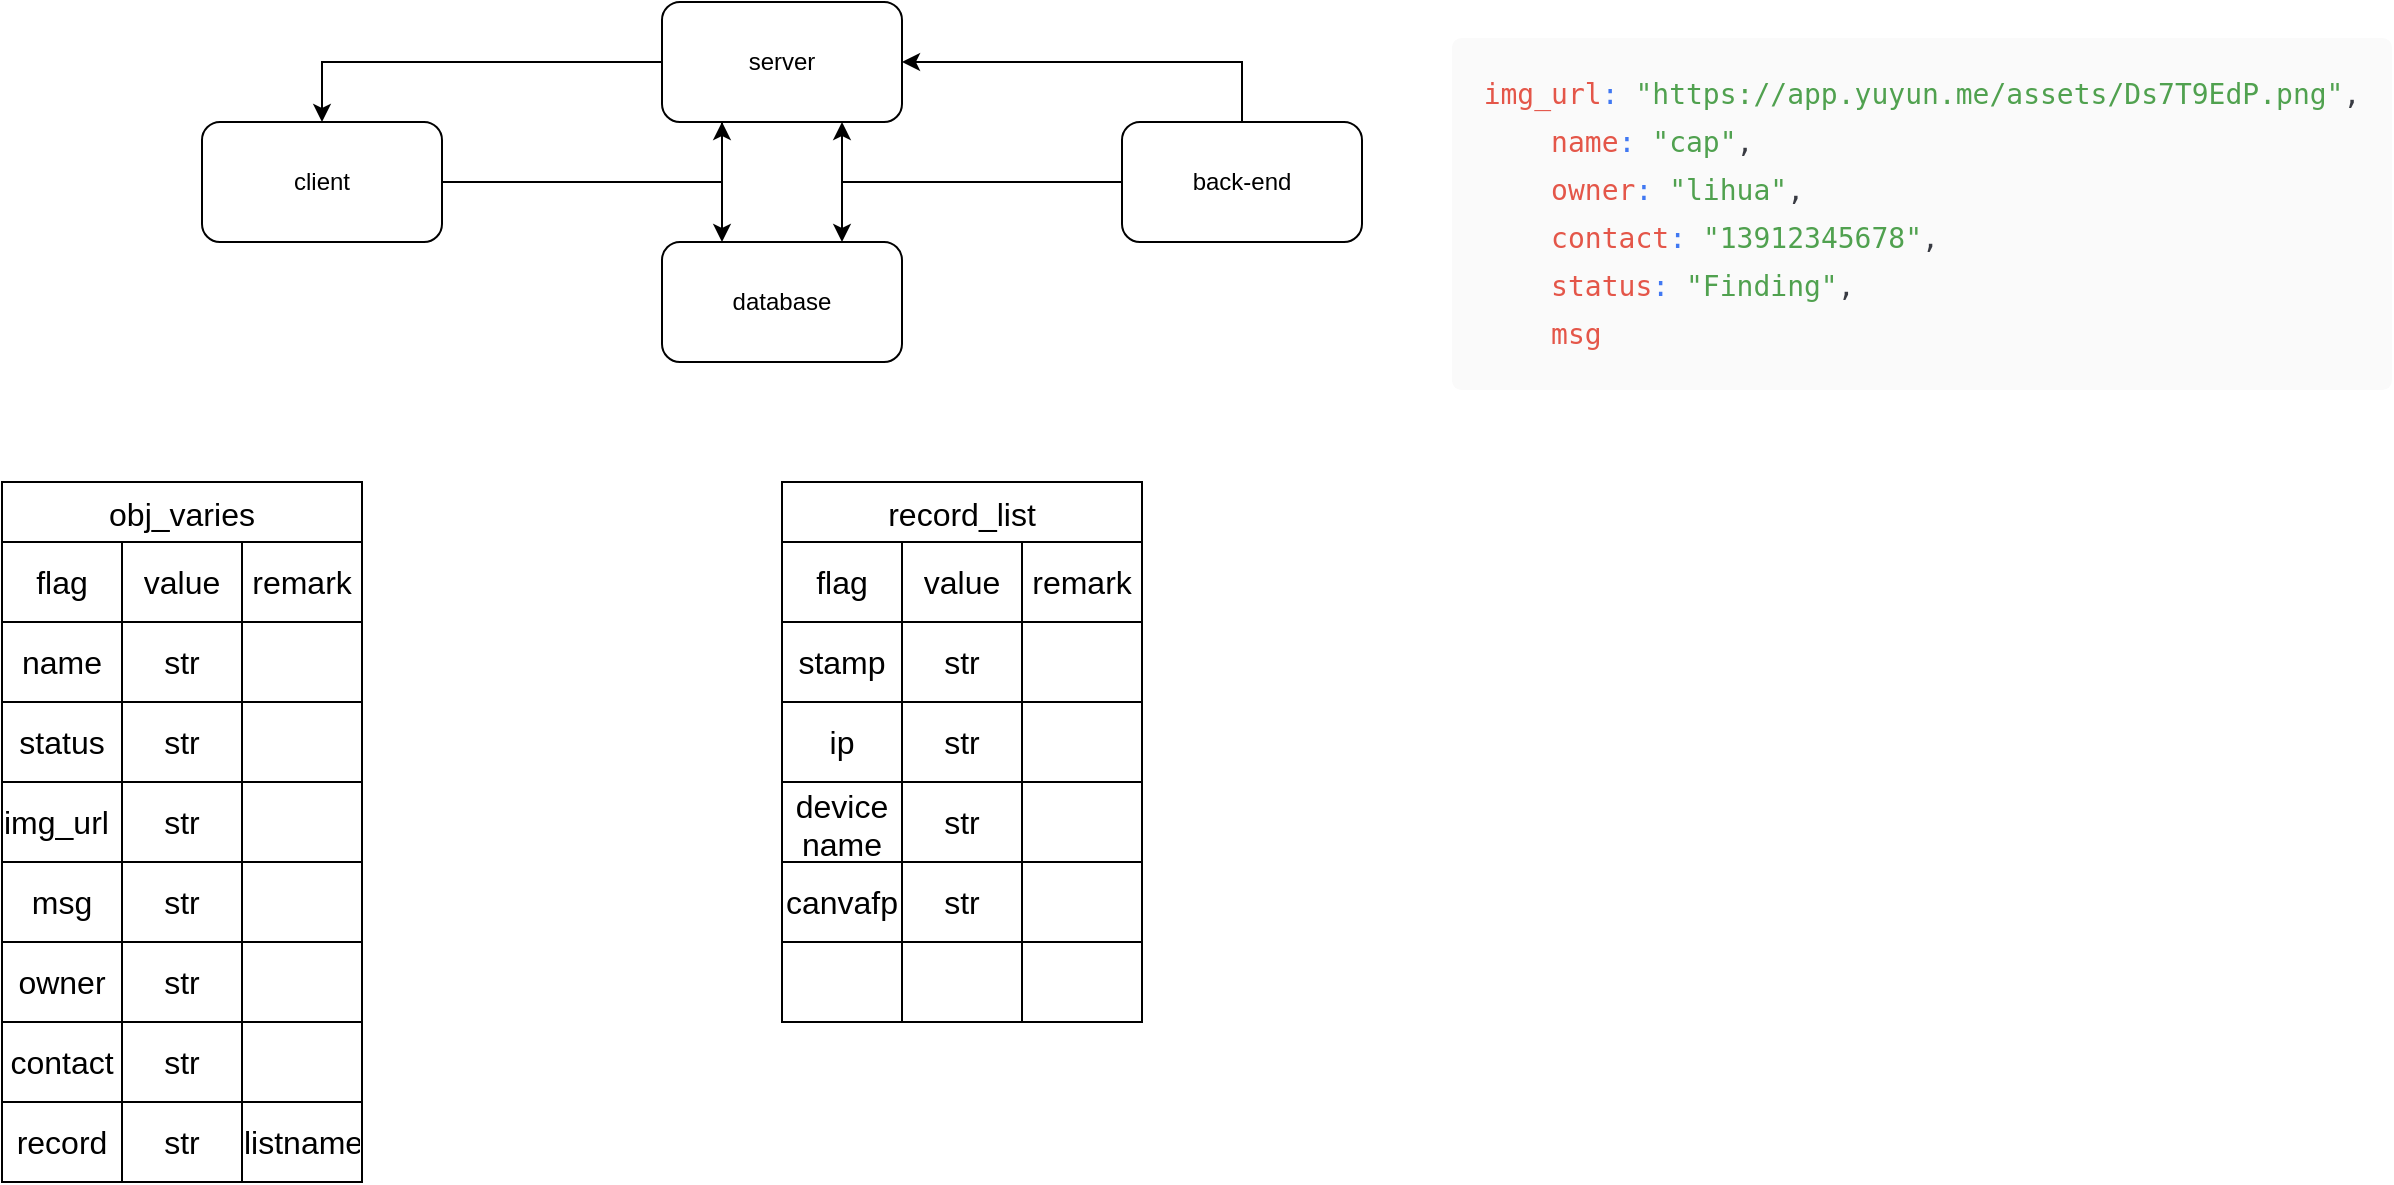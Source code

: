 <mxfile version="26.1.1">
  <diagram name="第 1 页" id="-p0esO2mveQ2aCmFAyiR">
    <mxGraphModel dx="1290" dy="607" grid="1" gridSize="10" guides="1" tooltips="1" connect="1" arrows="1" fold="1" page="1" pageScale="1" pageWidth="3300" pageHeight="4681" math="0" shadow="0">
      <root>
        <mxCell id="0" />
        <mxCell id="1" parent="0" />
        <mxCell id="ifXRcg6YvS5zTx4YsKys-1" value="obj_varies" style="shape=table;startSize=30;container=1;collapsible=0;childLayout=tableLayout;strokeColor=default;fontSize=16;" vertex="1" parent="1">
          <mxGeometry x="70" y="510" width="180" height="150" as="geometry" />
        </mxCell>
        <mxCell id="ifXRcg6YvS5zTx4YsKys-2" value="" style="shape=tableRow;horizontal=0;startSize=0;swimlaneHead=0;swimlaneBody=0;strokeColor=inherit;top=0;left=0;bottom=0;right=0;collapsible=0;dropTarget=0;fillColor=none;points=[[0,0.5],[1,0.5]];portConstraint=eastwest;fontSize=16;" vertex="1" parent="ifXRcg6YvS5zTx4YsKys-1">
          <mxGeometry y="30" width="180" height="40" as="geometry" />
        </mxCell>
        <mxCell id="ifXRcg6YvS5zTx4YsKys-3" value="flag" style="shape=partialRectangle;html=1;whiteSpace=wrap;connectable=0;strokeColor=inherit;overflow=hidden;fillColor=none;top=0;left=0;bottom=0;right=0;pointerEvents=1;fontSize=16;" vertex="1" parent="ifXRcg6YvS5zTx4YsKys-2">
          <mxGeometry width="60" height="40" as="geometry">
            <mxRectangle width="60" height="40" as="alternateBounds" />
          </mxGeometry>
        </mxCell>
        <mxCell id="ifXRcg6YvS5zTx4YsKys-4" value="value" style="shape=partialRectangle;html=1;whiteSpace=wrap;connectable=0;strokeColor=inherit;overflow=hidden;fillColor=none;top=0;left=0;bottom=0;right=0;pointerEvents=1;fontSize=16;" vertex="1" parent="ifXRcg6YvS5zTx4YsKys-2">
          <mxGeometry x="60" width="60" height="40" as="geometry">
            <mxRectangle width="60" height="40" as="alternateBounds" />
          </mxGeometry>
        </mxCell>
        <mxCell id="ifXRcg6YvS5zTx4YsKys-5" value="remark" style="shape=partialRectangle;html=1;whiteSpace=wrap;connectable=0;strokeColor=inherit;overflow=hidden;fillColor=none;top=0;left=0;bottom=0;right=0;pointerEvents=1;fontSize=16;" vertex="1" parent="ifXRcg6YvS5zTx4YsKys-2">
          <mxGeometry x="120" width="60" height="40" as="geometry">
            <mxRectangle width="60" height="40" as="alternateBounds" />
          </mxGeometry>
        </mxCell>
        <mxCell id="ifXRcg6YvS5zTx4YsKys-6" value="" style="shape=tableRow;horizontal=0;startSize=0;swimlaneHead=0;swimlaneBody=0;strokeColor=inherit;top=0;left=0;bottom=0;right=0;collapsible=0;dropTarget=0;fillColor=none;points=[[0,0.5],[1,0.5]];portConstraint=eastwest;fontSize=16;" vertex="1" parent="ifXRcg6YvS5zTx4YsKys-1">
          <mxGeometry y="70" width="180" height="40" as="geometry" />
        </mxCell>
        <mxCell id="ifXRcg6YvS5zTx4YsKys-7" value="name" style="shape=partialRectangle;html=1;whiteSpace=wrap;connectable=0;strokeColor=inherit;overflow=hidden;fillColor=none;top=0;left=0;bottom=0;right=0;pointerEvents=1;fontSize=16;" vertex="1" parent="ifXRcg6YvS5zTx4YsKys-6">
          <mxGeometry width="60" height="40" as="geometry">
            <mxRectangle width="60" height="40" as="alternateBounds" />
          </mxGeometry>
        </mxCell>
        <mxCell id="ifXRcg6YvS5zTx4YsKys-8" value="str" style="shape=partialRectangle;html=1;whiteSpace=wrap;connectable=0;strokeColor=inherit;overflow=hidden;fillColor=none;top=0;left=0;bottom=0;right=0;pointerEvents=1;fontSize=16;" vertex="1" parent="ifXRcg6YvS5zTx4YsKys-6">
          <mxGeometry x="60" width="60" height="40" as="geometry">
            <mxRectangle width="60" height="40" as="alternateBounds" />
          </mxGeometry>
        </mxCell>
        <mxCell id="ifXRcg6YvS5zTx4YsKys-9" value="" style="shape=partialRectangle;html=1;whiteSpace=wrap;connectable=0;strokeColor=inherit;overflow=hidden;fillColor=none;top=0;left=0;bottom=0;right=0;pointerEvents=1;fontSize=16;" vertex="1" parent="ifXRcg6YvS5zTx4YsKys-6">
          <mxGeometry x="120" width="60" height="40" as="geometry">
            <mxRectangle width="60" height="40" as="alternateBounds" />
          </mxGeometry>
        </mxCell>
        <mxCell id="ifXRcg6YvS5zTx4YsKys-10" value="" style="shape=tableRow;horizontal=0;startSize=0;swimlaneHead=0;swimlaneBody=0;strokeColor=inherit;top=0;left=0;bottom=0;right=0;collapsible=0;dropTarget=0;fillColor=none;points=[[0,0.5],[1,0.5]];portConstraint=eastwest;fontSize=16;" vertex="1" parent="ifXRcg6YvS5zTx4YsKys-1">
          <mxGeometry y="110" width="180" height="40" as="geometry" />
        </mxCell>
        <mxCell id="ifXRcg6YvS5zTx4YsKys-11" value="status" style="shape=partialRectangle;html=1;whiteSpace=wrap;connectable=0;strokeColor=inherit;overflow=hidden;fillColor=none;top=0;left=0;bottom=0;right=0;pointerEvents=1;fontSize=16;" vertex="1" parent="ifXRcg6YvS5zTx4YsKys-10">
          <mxGeometry width="60" height="40" as="geometry">
            <mxRectangle width="60" height="40" as="alternateBounds" />
          </mxGeometry>
        </mxCell>
        <mxCell id="ifXRcg6YvS5zTx4YsKys-12" value="str" style="shape=partialRectangle;html=1;whiteSpace=wrap;connectable=0;strokeColor=inherit;overflow=hidden;fillColor=none;top=0;left=0;bottom=0;right=0;pointerEvents=1;fontSize=16;" vertex="1" parent="ifXRcg6YvS5zTx4YsKys-10">
          <mxGeometry x="60" width="60" height="40" as="geometry">
            <mxRectangle width="60" height="40" as="alternateBounds" />
          </mxGeometry>
        </mxCell>
        <mxCell id="ifXRcg6YvS5zTx4YsKys-13" value="" style="shape=partialRectangle;html=1;whiteSpace=wrap;connectable=0;strokeColor=inherit;overflow=hidden;fillColor=none;top=0;left=0;bottom=0;right=0;pointerEvents=1;fontSize=16;" vertex="1" parent="ifXRcg6YvS5zTx4YsKys-10">
          <mxGeometry x="120" width="60" height="40" as="geometry">
            <mxRectangle width="60" height="40" as="alternateBounds" />
          </mxGeometry>
        </mxCell>
        <mxCell id="ifXRcg6YvS5zTx4YsKys-63" style="edgeStyle=orthogonalEdgeStyle;rounded=0;orthogonalLoop=1;jettySize=auto;html=1;entryX=0.5;entryY=0;entryDx=0;entryDy=0;" edge="1" parent="1" source="ifXRcg6YvS5zTx4YsKys-14" target="ifXRcg6YvS5zTx4YsKys-16">
          <mxGeometry relative="1" as="geometry" />
        </mxCell>
        <mxCell id="ifXRcg6YvS5zTx4YsKys-65" style="edgeStyle=orthogonalEdgeStyle;rounded=0;orthogonalLoop=1;jettySize=auto;html=1;exitX=0.25;exitY=1;exitDx=0;exitDy=0;entryX=0.25;entryY=0;entryDx=0;entryDy=0;" edge="1" parent="1" source="ifXRcg6YvS5zTx4YsKys-14" target="ifXRcg6YvS5zTx4YsKys-15">
          <mxGeometry relative="1" as="geometry" />
        </mxCell>
        <mxCell id="ifXRcg6YvS5zTx4YsKys-14" value="server" style="rounded=1;whiteSpace=wrap;html=1;" vertex="1" parent="1">
          <mxGeometry x="400" y="270" width="120" height="60" as="geometry" />
        </mxCell>
        <mxCell id="ifXRcg6YvS5zTx4YsKys-15" value="database" style="rounded=1;whiteSpace=wrap;html=1;" vertex="1" parent="1">
          <mxGeometry x="400" y="390" width="120" height="60" as="geometry" />
        </mxCell>
        <mxCell id="ifXRcg6YvS5zTx4YsKys-60" style="edgeStyle=orthogonalEdgeStyle;rounded=0;orthogonalLoop=1;jettySize=auto;html=1;entryX=0;entryY=1;entryDx=0;entryDy=0;exitX=1;exitY=0.5;exitDx=0;exitDy=0;" edge="1" parent="1" source="ifXRcg6YvS5zTx4YsKys-16">
          <mxGeometry relative="1" as="geometry">
            <mxPoint x="320" y="360" as="sourcePoint" />
            <mxPoint x="430" y="330" as="targetPoint" />
            <Array as="points">
              <mxPoint x="430" y="360" />
            </Array>
          </mxGeometry>
        </mxCell>
        <mxCell id="ifXRcg6YvS5zTx4YsKys-16" value="client" style="rounded=1;whiteSpace=wrap;html=1;" vertex="1" parent="1">
          <mxGeometry x="170" y="330" width="120" height="60" as="geometry" />
        </mxCell>
        <mxCell id="ifXRcg6YvS5zTx4YsKys-62" style="edgeStyle=orthogonalEdgeStyle;rounded=0;orthogonalLoop=1;jettySize=auto;html=1;entryX=1;entryY=0.5;entryDx=0;entryDy=0;exitX=0.5;exitY=0;exitDx=0;exitDy=0;" edge="1" parent="1" source="ifXRcg6YvS5zTx4YsKys-17" target="ifXRcg6YvS5zTx4YsKys-14">
          <mxGeometry relative="1" as="geometry">
            <Array as="points">
              <mxPoint x="690" y="300" />
            </Array>
          </mxGeometry>
        </mxCell>
        <mxCell id="ifXRcg6YvS5zTx4YsKys-66" style="edgeStyle=orthogonalEdgeStyle;rounded=0;orthogonalLoop=1;jettySize=auto;html=1;entryX=0.75;entryY=1;entryDx=0;entryDy=0;" edge="1" parent="1" source="ifXRcg6YvS5zTx4YsKys-17" target="ifXRcg6YvS5zTx4YsKys-14">
          <mxGeometry relative="1" as="geometry" />
        </mxCell>
        <mxCell id="ifXRcg6YvS5zTx4YsKys-67" style="edgeStyle=orthogonalEdgeStyle;rounded=0;orthogonalLoop=1;jettySize=auto;html=1;entryX=0.75;entryY=0;entryDx=0;entryDy=0;" edge="1" parent="1" source="ifXRcg6YvS5zTx4YsKys-17" target="ifXRcg6YvS5zTx4YsKys-15">
          <mxGeometry relative="1" as="geometry" />
        </mxCell>
        <mxCell id="ifXRcg6YvS5zTx4YsKys-17" value="back-end" style="rounded=1;whiteSpace=wrap;html=1;" vertex="1" parent="1">
          <mxGeometry x="630" y="330" width="120" height="60" as="geometry" />
        </mxCell>
        <UserObject label="&lt;pre style=&quot;margin: 0.5em 0px; padding: 1em; border: 0px; font-style: normal; font-variant-ligatures: normal; font-variant-caps: normal; font-variant-numeric: inherit; font-variant-east-asian: inherit; font-variant-alternates: inherit; font-variant-position: inherit; font-variant-emoji: inherit; font-weight: 400; font-stretch: inherit; font-size: 16px; line-height: 1.5; font-family: &amp;quot;Fira Code&amp;quot;, &amp;quot;Fira Mono&amp;quot;, Menlo, Consolas, &amp;quot;DejaVu Sans Mono&amp;quot;, monospace; font-optical-sizing: inherit; font-size-adjust: inherit; font-kerning: inherit; font-feature-settings: inherit; font-variation-settings: inherit; vertical-align: baseline; background: rgb(250, 250, 250); border-radius: 0.3em; letter-spacing: normal; orphans: 2; text-indent: 0px; text-transform: none; widows: 2; word-spacing: normal; -webkit-text-stroke-width: 0px; text-decoration-thickness: initial; text-decoration-style: initial; text-decoration-color: initial; color: rgb(56, 58, 66); direction: ltr; text-align: left; white-space: pre; word-break: normal; tab-size: 2; hyphens: none; overflow: auto;&quot; class=&quot;hyc-common-markdown__code-lan&quot;&gt;&lt;code style=&quot;margin: 0px; padding: 0px; border: 0px; font-style: inherit; font-variant: inherit; font-weight: inherit; font-stretch: inherit; font-size: 14px; line-height: 1.5; font-family: &amp;quot;Fira Code&amp;quot;, &amp;quot;Fira Mono&amp;quot;, Menlo, Consolas, &amp;quot;DejaVu Sans Mono&amp;quot;, monospace; font-optical-sizing: inherit; font-size-adjust: inherit; font-kerning: inherit; font-feature-settings: inherit; font-variation-settings: inherit; vertical-align: baseline; word-break: normal; background: rgb(250, 250, 250); white-space: pre; color: rgb(56, 58, 66); direction: ltr; text-align: left; word-spacing: normal; tab-size: 2; hyphens: none;&quot; class=&quot;language-javascript&quot;&gt;&lt;span style=&quot;margin: 0px; padding: 0px; border: 0px; font: inherit; vertical-align: baseline; color: rgb(228, 86, 73);&quot; class=&quot;token literal-property&quot;&gt;img_url&lt;/span&gt;&lt;span style=&quot;margin: 0px; padding: 0px; border: 0px; font: inherit; vertical-align: baseline; color: rgb(64, 120, 242);&quot; class=&quot;token&quot;&gt;:&lt;/span&gt;&lt;span style=&quot;margin: 0px; padding: 0px; border: 0px; font: inherit; vertical-align: baseline;&quot;&gt; &lt;/span&gt;&lt;span style=&quot;margin: 0px; padding: 0px; border: 0px; font: inherit; vertical-align: baseline; color: rgb(80, 161, 79);&quot; class=&quot;token&quot;&gt;&quot;https://app.yuyun.me/assets/Ds7T9EdP.png&quot;&lt;/span&gt;&lt;span style=&quot;margin: 0px; padding: 0px; border: 0px; font: inherit; vertical-align: baseline; color: rgb(56, 58, 66);&quot; class=&quot;token&quot;&gt;,&lt;/span&gt;&lt;span style=&quot;margin: 0px; padding: 0px; border: 0px; font: inherit; vertical-align: baseline;&quot;&gt;&#xa;&lt;/span&gt;&lt;span style=&quot;margin: 0px; padding: 0px; border: 0px; font: inherit; vertical-align: baseline;&quot;&gt;    &lt;/span&gt;&lt;span style=&quot;margin: 0px; padding: 0px; border: 0px; font: inherit; vertical-align: baseline; color: rgb(228, 86, 73);&quot; class=&quot;token literal-property&quot;&gt;name&lt;/span&gt;&lt;span style=&quot;margin: 0px; padding: 0px; border: 0px; font: inherit; vertical-align: baseline; color: rgb(64, 120, 242);&quot; class=&quot;token&quot;&gt;:&lt;/span&gt;&lt;span style=&quot;margin: 0px; padding: 0px; border: 0px; font: inherit; vertical-align: baseline;&quot;&gt; &lt;/span&gt;&lt;span style=&quot;margin: 0px; padding: 0px; border: 0px; font: inherit; vertical-align: baseline; color: rgb(80, 161, 79);&quot; class=&quot;token&quot;&gt;&quot;cap&quot;&lt;/span&gt;&lt;span style=&quot;margin: 0px; padding: 0px; border: 0px; font: inherit; vertical-align: baseline; color: rgb(56, 58, 66);&quot; class=&quot;token&quot;&gt;,&lt;/span&gt;&lt;span style=&quot;margin: 0px; padding: 0px; border: 0px; font: inherit; vertical-align: baseline;&quot;&gt;&#xa;&lt;/span&gt;&lt;span style=&quot;margin: 0px; padding: 0px; border: 0px; font: inherit; vertical-align: baseline;&quot;&gt;    &lt;/span&gt;&lt;span style=&quot;margin: 0px; padding: 0px; border: 0px; font: inherit; vertical-align: baseline; color: rgb(228, 86, 73);&quot; class=&quot;token literal-property&quot;&gt;owner&lt;/span&gt;&lt;span style=&quot;margin: 0px; padding: 0px; border: 0px; font: inherit; vertical-align: baseline; color: rgb(64, 120, 242);&quot; class=&quot;token&quot;&gt;:&lt;/span&gt;&lt;span style=&quot;margin: 0px; padding: 0px; border: 0px; font: inherit; vertical-align: baseline;&quot;&gt; &lt;/span&gt;&lt;span style=&quot;margin: 0px; padding: 0px; border: 0px; font: inherit; vertical-align: baseline; color: rgb(80, 161, 79);&quot; class=&quot;token&quot;&gt;&quot;lihua&quot;&lt;/span&gt;&lt;span style=&quot;margin: 0px; padding: 0px; border: 0px; font: inherit; vertical-align: baseline; color: rgb(56, 58, 66);&quot; class=&quot;token&quot;&gt;,&lt;/span&gt;&lt;span style=&quot;margin: 0px; padding: 0px; border: 0px; font: inherit; vertical-align: baseline;&quot;&gt;&#xa;&lt;/span&gt;&lt;span style=&quot;margin: 0px; padding: 0px; border: 0px; font: inherit; vertical-align: baseline;&quot;&gt;    &lt;/span&gt;&lt;span style=&quot;margin: 0px; padding: 0px; border: 0px; font: inherit; vertical-align: baseline; color: rgb(228, 86, 73);&quot; class=&quot;token literal-property&quot;&gt;contact&lt;/span&gt;&lt;span style=&quot;margin: 0px; padding: 0px; border: 0px; font: inherit; vertical-align: baseline; color: rgb(64, 120, 242);&quot; class=&quot;token&quot;&gt;:&lt;/span&gt;&lt;span style=&quot;margin: 0px; padding: 0px; border: 0px; font: inherit; vertical-align: baseline;&quot;&gt; &lt;/span&gt;&lt;span style=&quot;margin: 0px; padding: 0px; border: 0px; font: inherit; vertical-align: baseline; color: rgb(80, 161, 79);&quot; class=&quot;token&quot;&gt;&quot;13912345678&quot;&lt;/span&gt;&lt;span style=&quot;margin: 0px; padding: 0px; border: 0px; font: inherit; vertical-align: baseline; color: rgb(56, 58, 66);&quot; class=&quot;token&quot;&gt;,&lt;/span&gt;&lt;span style=&quot;margin: 0px; padding: 0px; border: 0px; font: inherit; vertical-align: baseline;&quot;&gt;&#xa;&lt;/span&gt;&lt;span style=&quot;margin: 0px; padding: 0px; border: 0px; font: inherit; vertical-align: baseline;&quot;&gt;    &lt;/span&gt;&lt;span style=&quot;margin: 0px; padding: 0px; border: 0px; font: inherit; vertical-align: baseline; color: rgb(228, 86, 73);&quot; class=&quot;token literal-property&quot;&gt;status&lt;/span&gt;&lt;span style=&quot;margin: 0px; padding: 0px; border: 0px; font: inherit; vertical-align: baseline; color: rgb(64, 120, 242);&quot; class=&quot;token&quot;&gt;:&lt;/span&gt;&lt;span style=&quot;margin: 0px; padding: 0px; border: 0px; font: inherit; vertical-align: baseline;&quot;&gt; &lt;/span&gt;&lt;span style=&quot;margin: 0px; padding: 0px; border: 0px; font: inherit; vertical-align: baseline; color: rgb(80, 161, 79);&quot; class=&quot;token&quot;&gt;&quot;Finding&quot;&lt;/span&gt;&lt;span style=&quot;margin: 0px; padding: 0px; border: 0px; font: inherit; vertical-align: baseline; color: rgb(56, 58, 66);&quot; class=&quot;token&quot;&gt;,&lt;/span&gt;&lt;span style=&quot;margin: 0px; padding: 0px; border: 0px; font: inherit; vertical-align: baseline;&quot;&gt;&#xa;&lt;/span&gt;&lt;span style=&quot;margin: 0px; padding: 0px; border: 0px; font: inherit; vertical-align: baseline;&quot;&gt;    &lt;/span&gt;&lt;span style=&quot;margin: 0px; padding: 0px; border: 0px; font: inherit; vertical-align: baseline; color: rgb(228, 86, 73);&quot; class=&quot;token literal-property&quot;&gt;msg&lt;/span&gt;&lt;/code&gt;&lt;/pre&gt;" link="&lt;pre style=&quot;margin: 0.5em 0px; padding: 1em; border: 0px; font-style: normal; font-variant-ligatures: normal; font-variant-caps: normal; font-variant-numeric: inherit; font-variant-east-asian: inherit; font-variant-alternates: inherit; font-variant-position: inherit; font-variant-emoji: inherit; font-weight: 400; font-stretch: inherit; font-size: 16px; line-height: 1.5; font-family: &amp;quot;Fira Code&amp;quot;, &amp;quot;Fira Mono&amp;quot;, Menlo, Consolas, &amp;quot;DejaVu Sans Mono&amp;quot;, monospace; font-optical-sizing: inherit; font-size-adjust: inherit; font-kerning: inherit; font-feature-settings: inherit; font-variation-settings: inherit; vertical-align: baseline; background: rgb(250, 250, 250); border-radius: 0.3em; letter-spacing: normal; orphans: 2; text-indent: 0px; text-transform: none; widows: 2; word-spacing: normal; -webkit-text-stroke-width: 0px; text-decoration-thickness: initial; text-decoration-style: initial; text-decoration-color: initial; color: rgb(56, 58, 66); direction: ltr; text-align: left; white-space: pre; word-break: normal; tab-size: 2; hyphens: none; overflow: auto;&quot; class=&quot;hyc-common-markdown__code-lan&quot;&gt;&lt;code style=&quot;margin: 0px; padding: 0px; border: 0px; font-style: inherit; font-variant: inherit; font-weight: inherit; font-stretch: inherit; font-size: 14px; line-height: 1.5; font-family: &amp;quot;Fira Code&amp;quot;, &amp;quot;Fira Mono&amp;quot;, Menlo, Consolas, &amp;quot;DejaVu Sans Mono&amp;quot;, monospace; font-optical-sizing: inherit; font-size-adjust: inherit; font-kerning: inherit; font-feature-settings: inherit; font-variation-settings: inherit; vertical-align: baseline; word-break: normal; background: rgb(250, 250, 250); white-space: pre; color: rgb(56, 58, 66); direction: ltr; text-align: left; word-spacing: normal; tab-size: 2; hyphens: none;&quot; class=&quot;language-javascript&quot;&gt;&lt;span style=&quot;margin: 0px; padding: 0px; border: 0px; font: inherit; vertical-align: baseline; color: rgb(228, 86, 73);&quot; class=&quot;token literal-property&quot;&gt;img_url&lt;/span&gt;&lt;span style=&quot;margin: 0px; padding: 0px; border: 0px; font: inherit; vertical-align: baseline; color: rgb(64, 120, 242);&quot; class=&quot;token&quot;&gt;:&lt;/span&gt;&lt;span style=&quot;margin: 0px; padding: 0px; border: 0px; font: inherit; vertical-align: baseline;&quot;&gt; &lt;/span&gt;&lt;span style=&quot;margin: 0px; padding: 0px; border: 0px; font: inherit; vertical-align: baseline; color: rgb(80, 161, 79);&quot; class=&quot;token&quot;&gt;&quot;https://app.yuyun.me/assets/Ds7T9EdP.png&quot;&lt;/span&gt;&lt;span style=&quot;margin: 0px; padding: 0px; border: 0px; font: inherit; vertical-align: baseline; color: rgb(56, 58, 66);&quot; class=&quot;token&quot;&gt;,&lt;/span&gt;&lt;span style=&quot;margin: 0px; padding: 0px; border: 0px; font: inherit; vertical-align: baseline;&quot;&gt;&#xa;&lt;/span&gt;&lt;span style=&quot;margin: 0px; padding: 0px; border: 0px; font: inherit; vertical-align: baseline;&quot;&gt;    &lt;/span&gt;&lt;span style=&quot;margin: 0px; padding: 0px; border: 0px; font: inherit; vertical-align: baseline; color: rgb(228, 86, 73);&quot; class=&quot;token literal-property&quot;&gt;name&lt;/span&gt;&lt;span style=&quot;margin: 0px; padding: 0px; border: 0px; font: inherit; vertical-align: baseline; color: rgb(64, 120, 242);&quot; class=&quot;token&quot;&gt;:&lt;/span&gt;&lt;span style=&quot;margin: 0px; padding: 0px; border: 0px; font: inherit; vertical-align: baseline;&quot;&gt; &lt;/span&gt;&lt;span style=&quot;margin: 0px; padding: 0px; border: 0px; font: inherit; vertical-align: baseline; color: rgb(80, 161, 79);&quot; class=&quot;token&quot;&gt;&quot;cap&quot;&lt;/span&gt;&lt;span style=&quot;margin: 0px; padding: 0px; border: 0px; font: inherit; vertical-align: baseline; color: rgb(56, 58, 66);&quot; class=&quot;token&quot;&gt;,&lt;/span&gt;&lt;span style=&quot;margin: 0px; padding: 0px; border: 0px; font: inherit; vertical-align: baseline;&quot;&gt;&#xa;&lt;/span&gt;&lt;span style=&quot;margin: 0px; padding: 0px; border: 0px; font: inherit; vertical-align: baseline;&quot;&gt;    &lt;/span&gt;&lt;span style=&quot;margin: 0px; padding: 0px; border: 0px; font: inherit; vertical-align: baseline; color: rgb(228, 86, 73);&quot; class=&quot;token literal-property&quot;&gt;owner&lt;/span&gt;&lt;span style=&quot;margin: 0px; padding: 0px; border: 0px; font: inherit; vertical-align: baseline; color: rgb(64, 120, 242);&quot; class=&quot;token&quot;&gt;:&lt;/span&gt;&lt;span style=&quot;margin: 0px; padding: 0px; border: 0px; font: inherit; vertical-align: baseline;&quot;&gt; &lt;/span&gt;&lt;span style=&quot;margin: 0px; padding: 0px; border: 0px; font: inherit; vertical-align: baseline; color: rgb(80, 161, 79);&quot; class=&quot;token&quot;&gt;&quot;lihua&quot;&lt;/span&gt;&lt;span style=&quot;margin: 0px; padding: 0px; border: 0px; font: inherit; vertical-align: baseline; color: rgb(56, 58, 66);&quot; class=&quot;token&quot;&gt;,&lt;/span&gt;&lt;span style=&quot;margin: 0px; padding: 0px; border: 0px; font: inherit; vertical-align: baseline;&quot;&gt;&#xa;&lt;/span&gt;&lt;span style=&quot;margin: 0px; padding: 0px; border: 0px; font: inherit; vertical-align: baseline;&quot;&gt;    &lt;/span&gt;&lt;span style=&quot;margin: 0px; padding: 0px; border: 0px; font: inherit; vertical-align: baseline; color: rgb(228, 86, 73);&quot; class=&quot;token literal-property&quot;&gt;contact&lt;/span&gt;&lt;span style=&quot;margin: 0px; padding: 0px; border: 0px; font: inherit; vertical-align: baseline; color: rgb(64, 120, 242);&quot; class=&quot;token&quot;&gt;:&lt;/span&gt;&lt;span style=&quot;margin: 0px; padding: 0px; border: 0px; font: inherit; vertical-align: baseline;&quot;&gt; &lt;/span&gt;&lt;span style=&quot;margin: 0px; padding: 0px; border: 0px; font: inherit; vertical-align: baseline; color: rgb(80, 161, 79);&quot; class=&quot;token&quot;&gt;&quot;13912345678&quot;&lt;/span&gt;&lt;span style=&quot;margin: 0px; padding: 0px; border: 0px; font: inherit; vertical-align: baseline; color: rgb(56, 58, 66);&quot; class=&quot;token&quot;&gt;,&lt;/span&gt;&lt;span style=&quot;margin: 0px; padding: 0px; border: 0px; font: inherit; vertical-align: baseline;&quot;&gt;&#xa;&lt;/span&gt;&lt;span style=&quot;margin: 0px; padding: 0px; border: 0px; font: inherit; vertical-align: baseline;&quot;&gt;    &lt;/span&gt;&lt;span style=&quot;margin: 0px; padding: 0px; border: 0px; font: inherit; vertical-align: baseline; color: rgb(228, 86, 73);&quot; class=&quot;token literal-property&quot;&gt;status&lt;/span&gt;&lt;span style=&quot;margin: 0px; padding: 0px; border: 0px; font: inherit; vertical-align: baseline; color: rgb(64, 120, 242);&quot; class=&quot;token&quot;&gt;:&lt;/span&gt;&lt;span style=&quot;margin: 0px; padding: 0px; border: 0px; font: inherit; vertical-align: baseline;&quot;&gt; &lt;/span&gt;&lt;span style=&quot;margin: 0px; padding: 0px; border: 0px; font: inherit; vertical-align: baseline; color: rgb(80, 161, 79);&quot; class=&quot;token&quot;&gt;&quot;Finding&quot;&lt;/span&gt;&lt;span style=&quot;margin: 0px; padding: 0px; border: 0px; font: inherit; vertical-align: baseline; color: rgb(56, 58, 66);&quot; class=&quot;token&quot;&gt;,&lt;/span&gt;&lt;span style=&quot;margin: 0px; padding: 0px; border: 0px; font: inherit; vertical-align: baseline;&quot;&gt;&#xa;&lt;/span&gt;&lt;span style=&quot;margin: 0px; padding: 0px; border: 0px; font: inherit; vertical-align: baseline;&quot;&gt;    &lt;/span&gt;&lt;span style=&quot;margin: 0px; padding: 0px; border: 0px; font: inherit; vertical-align: baseline; color: rgb(228, 86, 73);&quot; class=&quot;token literal-property&quot;&gt;msg&lt;/span&gt;&lt;/code&gt;&lt;/pre&gt;" id="ifXRcg6YvS5zTx4YsKys-18">
          <mxCell style="text;html=1;align=center;verticalAlign=middle;whiteSpace=wrap;rounded=0;" vertex="1" parent="1">
            <mxGeometry x="1000" y="360" width="60" height="30" as="geometry" />
          </mxCell>
        </UserObject>
        <mxCell id="ifXRcg6YvS5zTx4YsKys-19" value="" style="shape=table;startSize=0;container=1;collapsible=0;childLayout=tableLayout;fontSize=16;" vertex="1" parent="1">
          <mxGeometry x="70" y="660" width="180" height="120" as="geometry" />
        </mxCell>
        <mxCell id="ifXRcg6YvS5zTx4YsKys-20" value="" style="shape=tableRow;horizontal=0;startSize=0;swimlaneHead=0;swimlaneBody=0;strokeColor=inherit;top=0;left=0;bottom=0;right=0;collapsible=0;dropTarget=0;fillColor=none;points=[[0,0.5],[1,0.5]];portConstraint=eastwest;fontSize=16;" vertex="1" parent="ifXRcg6YvS5zTx4YsKys-19">
          <mxGeometry width="180" height="40" as="geometry" />
        </mxCell>
        <mxCell id="ifXRcg6YvS5zTx4YsKys-21" value="img_url&lt;span style=&quot;white-space: pre;&quot;&gt;&#x9;&lt;/span&gt;" style="shape=partialRectangle;html=1;whiteSpace=wrap;connectable=0;strokeColor=inherit;overflow=hidden;fillColor=none;top=0;left=0;bottom=0;right=0;pointerEvents=1;fontSize=16;" vertex="1" parent="ifXRcg6YvS5zTx4YsKys-20">
          <mxGeometry width="60" height="40" as="geometry">
            <mxRectangle width="60" height="40" as="alternateBounds" />
          </mxGeometry>
        </mxCell>
        <mxCell id="ifXRcg6YvS5zTx4YsKys-22" value="str" style="shape=partialRectangle;html=1;whiteSpace=wrap;connectable=0;strokeColor=inherit;overflow=hidden;fillColor=none;top=0;left=0;bottom=0;right=0;pointerEvents=1;fontSize=16;" vertex="1" parent="ifXRcg6YvS5zTx4YsKys-20">
          <mxGeometry x="60" width="60" height="40" as="geometry">
            <mxRectangle width="60" height="40" as="alternateBounds" />
          </mxGeometry>
        </mxCell>
        <mxCell id="ifXRcg6YvS5zTx4YsKys-23" value="" style="shape=partialRectangle;html=1;whiteSpace=wrap;connectable=0;strokeColor=inherit;overflow=hidden;fillColor=none;top=0;left=0;bottom=0;right=0;pointerEvents=1;fontSize=16;" vertex="1" parent="ifXRcg6YvS5zTx4YsKys-20">
          <mxGeometry x="120" width="60" height="40" as="geometry">
            <mxRectangle width="60" height="40" as="alternateBounds" />
          </mxGeometry>
        </mxCell>
        <mxCell id="ifXRcg6YvS5zTx4YsKys-24" value="" style="shape=tableRow;horizontal=0;startSize=0;swimlaneHead=0;swimlaneBody=0;strokeColor=inherit;top=0;left=0;bottom=0;right=0;collapsible=0;dropTarget=0;fillColor=none;points=[[0,0.5],[1,0.5]];portConstraint=eastwest;fontSize=16;" vertex="1" parent="ifXRcg6YvS5zTx4YsKys-19">
          <mxGeometry y="40" width="180" height="40" as="geometry" />
        </mxCell>
        <mxCell id="ifXRcg6YvS5zTx4YsKys-25" value="msg" style="shape=partialRectangle;html=1;whiteSpace=wrap;connectable=0;strokeColor=inherit;overflow=hidden;fillColor=none;top=0;left=0;bottom=0;right=0;pointerEvents=1;fontSize=16;" vertex="1" parent="ifXRcg6YvS5zTx4YsKys-24">
          <mxGeometry width="60" height="40" as="geometry">
            <mxRectangle width="60" height="40" as="alternateBounds" />
          </mxGeometry>
        </mxCell>
        <mxCell id="ifXRcg6YvS5zTx4YsKys-26" value="str" style="shape=partialRectangle;html=1;whiteSpace=wrap;connectable=0;strokeColor=inherit;overflow=hidden;fillColor=none;top=0;left=0;bottom=0;right=0;pointerEvents=1;fontSize=16;" vertex="1" parent="ifXRcg6YvS5zTx4YsKys-24">
          <mxGeometry x="60" width="60" height="40" as="geometry">
            <mxRectangle width="60" height="40" as="alternateBounds" />
          </mxGeometry>
        </mxCell>
        <mxCell id="ifXRcg6YvS5zTx4YsKys-27" value="" style="shape=partialRectangle;html=1;whiteSpace=wrap;connectable=0;strokeColor=inherit;overflow=hidden;fillColor=none;top=0;left=0;bottom=0;right=0;pointerEvents=1;fontSize=16;" vertex="1" parent="ifXRcg6YvS5zTx4YsKys-24">
          <mxGeometry x="120" width="60" height="40" as="geometry">
            <mxRectangle width="60" height="40" as="alternateBounds" />
          </mxGeometry>
        </mxCell>
        <mxCell id="ifXRcg6YvS5zTx4YsKys-28" value="" style="shape=tableRow;horizontal=0;startSize=0;swimlaneHead=0;swimlaneBody=0;strokeColor=inherit;top=0;left=0;bottom=0;right=0;collapsible=0;dropTarget=0;fillColor=none;points=[[0,0.5],[1,0.5]];portConstraint=eastwest;fontSize=16;" vertex="1" parent="ifXRcg6YvS5zTx4YsKys-19">
          <mxGeometry y="80" width="180" height="40" as="geometry" />
        </mxCell>
        <mxCell id="ifXRcg6YvS5zTx4YsKys-29" value="owner" style="shape=partialRectangle;html=1;whiteSpace=wrap;connectable=0;strokeColor=inherit;overflow=hidden;fillColor=none;top=0;left=0;bottom=0;right=0;pointerEvents=1;fontSize=16;" vertex="1" parent="ifXRcg6YvS5zTx4YsKys-28">
          <mxGeometry width="60" height="40" as="geometry">
            <mxRectangle width="60" height="40" as="alternateBounds" />
          </mxGeometry>
        </mxCell>
        <mxCell id="ifXRcg6YvS5zTx4YsKys-30" value="str" style="shape=partialRectangle;html=1;whiteSpace=wrap;connectable=0;strokeColor=inherit;overflow=hidden;fillColor=none;top=0;left=0;bottom=0;right=0;pointerEvents=1;fontSize=16;" vertex="1" parent="ifXRcg6YvS5zTx4YsKys-28">
          <mxGeometry x="60" width="60" height="40" as="geometry">
            <mxRectangle width="60" height="40" as="alternateBounds" />
          </mxGeometry>
        </mxCell>
        <mxCell id="ifXRcg6YvS5zTx4YsKys-31" value="" style="shape=partialRectangle;html=1;whiteSpace=wrap;connectable=0;strokeColor=inherit;overflow=hidden;fillColor=none;top=0;left=0;bottom=0;right=0;pointerEvents=1;fontSize=16;" vertex="1" parent="ifXRcg6YvS5zTx4YsKys-28">
          <mxGeometry x="120" width="60" height="40" as="geometry">
            <mxRectangle width="60" height="40" as="alternateBounds" />
          </mxGeometry>
        </mxCell>
        <mxCell id="ifXRcg6YvS5zTx4YsKys-46" value="" style="shape=table;startSize=0;container=1;collapsible=0;childLayout=tableLayout;fontSize=16;" vertex="1" parent="1">
          <mxGeometry x="70" y="780" width="180" height="40" as="geometry" />
        </mxCell>
        <mxCell id="ifXRcg6YvS5zTx4YsKys-47" value="" style="shape=tableRow;horizontal=0;startSize=0;swimlaneHead=0;swimlaneBody=0;strokeColor=inherit;top=0;left=0;bottom=0;right=0;collapsible=0;dropTarget=0;fillColor=none;points=[[0,0.5],[1,0.5]];portConstraint=eastwest;fontSize=16;" vertex="1" parent="ifXRcg6YvS5zTx4YsKys-46">
          <mxGeometry width="180" height="40" as="geometry" />
        </mxCell>
        <mxCell id="ifXRcg6YvS5zTx4YsKys-48" value="contact" style="shape=partialRectangle;html=1;whiteSpace=wrap;connectable=0;strokeColor=inherit;overflow=hidden;fillColor=none;top=0;left=0;bottom=0;right=0;pointerEvents=1;fontSize=16;" vertex="1" parent="ifXRcg6YvS5zTx4YsKys-47">
          <mxGeometry width="60" height="40" as="geometry">
            <mxRectangle width="60" height="40" as="alternateBounds" />
          </mxGeometry>
        </mxCell>
        <mxCell id="ifXRcg6YvS5zTx4YsKys-49" value="str" style="shape=partialRectangle;html=1;whiteSpace=wrap;connectable=0;strokeColor=inherit;overflow=hidden;fillColor=none;top=0;left=0;bottom=0;right=0;pointerEvents=1;fontSize=16;" vertex="1" parent="ifXRcg6YvS5zTx4YsKys-47">
          <mxGeometry x="60" width="60" height="40" as="geometry">
            <mxRectangle width="60" height="40" as="alternateBounds" />
          </mxGeometry>
        </mxCell>
        <mxCell id="ifXRcg6YvS5zTx4YsKys-50" value="" style="shape=partialRectangle;html=1;whiteSpace=wrap;connectable=0;strokeColor=inherit;overflow=hidden;fillColor=none;top=0;left=0;bottom=0;right=0;pointerEvents=1;fontSize=16;" vertex="1" parent="ifXRcg6YvS5zTx4YsKys-47">
          <mxGeometry x="120" width="60" height="40" as="geometry">
            <mxRectangle width="60" height="40" as="alternateBounds" />
          </mxGeometry>
        </mxCell>
        <mxCell id="ifXRcg6YvS5zTx4YsKys-68" value="record_list" style="shape=table;startSize=30;container=1;collapsible=0;childLayout=tableLayout;strokeColor=default;fontSize=16;" vertex="1" parent="1">
          <mxGeometry x="460" y="510" width="180" height="150" as="geometry" />
        </mxCell>
        <mxCell id="ifXRcg6YvS5zTx4YsKys-69" value="" style="shape=tableRow;horizontal=0;startSize=0;swimlaneHead=0;swimlaneBody=0;strokeColor=inherit;top=0;left=0;bottom=0;right=0;collapsible=0;dropTarget=0;fillColor=none;points=[[0,0.5],[1,0.5]];portConstraint=eastwest;fontSize=16;" vertex="1" parent="ifXRcg6YvS5zTx4YsKys-68">
          <mxGeometry y="30" width="180" height="40" as="geometry" />
        </mxCell>
        <mxCell id="ifXRcg6YvS5zTx4YsKys-70" value="flag" style="shape=partialRectangle;html=1;whiteSpace=wrap;connectable=0;strokeColor=inherit;overflow=hidden;fillColor=none;top=0;left=0;bottom=0;right=0;pointerEvents=1;fontSize=16;" vertex="1" parent="ifXRcg6YvS5zTx4YsKys-69">
          <mxGeometry width="60" height="40" as="geometry">
            <mxRectangle width="60" height="40" as="alternateBounds" />
          </mxGeometry>
        </mxCell>
        <mxCell id="ifXRcg6YvS5zTx4YsKys-71" value="value" style="shape=partialRectangle;html=1;whiteSpace=wrap;connectable=0;strokeColor=inherit;overflow=hidden;fillColor=none;top=0;left=0;bottom=0;right=0;pointerEvents=1;fontSize=16;" vertex="1" parent="ifXRcg6YvS5zTx4YsKys-69">
          <mxGeometry x="60" width="60" height="40" as="geometry">
            <mxRectangle width="60" height="40" as="alternateBounds" />
          </mxGeometry>
        </mxCell>
        <mxCell id="ifXRcg6YvS5zTx4YsKys-72" value="remark" style="shape=partialRectangle;html=1;whiteSpace=wrap;connectable=0;strokeColor=inherit;overflow=hidden;fillColor=none;top=0;left=0;bottom=0;right=0;pointerEvents=1;fontSize=16;" vertex="1" parent="ifXRcg6YvS5zTx4YsKys-69">
          <mxGeometry x="120" width="60" height="40" as="geometry">
            <mxRectangle width="60" height="40" as="alternateBounds" />
          </mxGeometry>
        </mxCell>
        <mxCell id="ifXRcg6YvS5zTx4YsKys-73" value="" style="shape=tableRow;horizontal=0;startSize=0;swimlaneHead=0;swimlaneBody=0;strokeColor=inherit;top=0;left=0;bottom=0;right=0;collapsible=0;dropTarget=0;fillColor=none;points=[[0,0.5],[1,0.5]];portConstraint=eastwest;fontSize=16;" vertex="1" parent="ifXRcg6YvS5zTx4YsKys-68">
          <mxGeometry y="70" width="180" height="40" as="geometry" />
        </mxCell>
        <mxCell id="ifXRcg6YvS5zTx4YsKys-74" value="stamp" style="shape=partialRectangle;html=1;whiteSpace=wrap;connectable=0;strokeColor=inherit;overflow=hidden;fillColor=none;top=0;left=0;bottom=0;right=0;pointerEvents=1;fontSize=16;" vertex="1" parent="ifXRcg6YvS5zTx4YsKys-73">
          <mxGeometry width="60" height="40" as="geometry">
            <mxRectangle width="60" height="40" as="alternateBounds" />
          </mxGeometry>
        </mxCell>
        <mxCell id="ifXRcg6YvS5zTx4YsKys-75" value="str" style="shape=partialRectangle;html=1;whiteSpace=wrap;connectable=0;strokeColor=inherit;overflow=hidden;fillColor=none;top=0;left=0;bottom=0;right=0;pointerEvents=1;fontSize=16;" vertex="1" parent="ifXRcg6YvS5zTx4YsKys-73">
          <mxGeometry x="60" width="60" height="40" as="geometry">
            <mxRectangle width="60" height="40" as="alternateBounds" />
          </mxGeometry>
        </mxCell>
        <mxCell id="ifXRcg6YvS5zTx4YsKys-76" value="" style="shape=partialRectangle;html=1;whiteSpace=wrap;connectable=0;strokeColor=inherit;overflow=hidden;fillColor=none;top=0;left=0;bottom=0;right=0;pointerEvents=1;fontSize=16;" vertex="1" parent="ifXRcg6YvS5zTx4YsKys-73">
          <mxGeometry x="120" width="60" height="40" as="geometry">
            <mxRectangle width="60" height="40" as="alternateBounds" />
          </mxGeometry>
        </mxCell>
        <mxCell id="ifXRcg6YvS5zTx4YsKys-77" value="" style="shape=tableRow;horizontal=0;startSize=0;swimlaneHead=0;swimlaneBody=0;strokeColor=inherit;top=0;left=0;bottom=0;right=0;collapsible=0;dropTarget=0;fillColor=none;points=[[0,0.5],[1,0.5]];portConstraint=eastwest;fontSize=16;" vertex="1" parent="ifXRcg6YvS5zTx4YsKys-68">
          <mxGeometry y="110" width="180" height="40" as="geometry" />
        </mxCell>
        <mxCell id="ifXRcg6YvS5zTx4YsKys-78" value="ip" style="shape=partialRectangle;html=1;whiteSpace=wrap;connectable=0;strokeColor=inherit;overflow=hidden;fillColor=none;top=0;left=0;bottom=0;right=0;pointerEvents=1;fontSize=16;" vertex="1" parent="ifXRcg6YvS5zTx4YsKys-77">
          <mxGeometry width="60" height="40" as="geometry">
            <mxRectangle width="60" height="40" as="alternateBounds" />
          </mxGeometry>
        </mxCell>
        <mxCell id="ifXRcg6YvS5zTx4YsKys-79" value="str" style="shape=partialRectangle;html=1;whiteSpace=wrap;connectable=0;strokeColor=inherit;overflow=hidden;fillColor=none;top=0;left=0;bottom=0;right=0;pointerEvents=1;fontSize=16;" vertex="1" parent="ifXRcg6YvS5zTx4YsKys-77">
          <mxGeometry x="60" width="60" height="40" as="geometry">
            <mxRectangle width="60" height="40" as="alternateBounds" />
          </mxGeometry>
        </mxCell>
        <mxCell id="ifXRcg6YvS5zTx4YsKys-80" value="" style="shape=partialRectangle;html=1;whiteSpace=wrap;connectable=0;strokeColor=inherit;overflow=hidden;fillColor=none;top=0;left=0;bottom=0;right=0;pointerEvents=1;fontSize=16;" vertex="1" parent="ifXRcg6YvS5zTx4YsKys-77">
          <mxGeometry x="120" width="60" height="40" as="geometry">
            <mxRectangle width="60" height="40" as="alternateBounds" />
          </mxGeometry>
        </mxCell>
        <mxCell id="ifXRcg6YvS5zTx4YsKys-81" value="" style="shape=table;startSize=0;container=1;collapsible=0;childLayout=tableLayout;fontSize=16;" vertex="1" parent="1">
          <mxGeometry x="70" y="820" width="180" height="40" as="geometry" />
        </mxCell>
        <mxCell id="ifXRcg6YvS5zTx4YsKys-90" value="" style="shape=tableRow;horizontal=0;startSize=0;swimlaneHead=0;swimlaneBody=0;strokeColor=inherit;top=0;left=0;bottom=0;right=0;collapsible=0;dropTarget=0;fillColor=none;points=[[0,0.5],[1,0.5]];portConstraint=eastwest;fontSize=16;" vertex="1" parent="ifXRcg6YvS5zTx4YsKys-81">
          <mxGeometry width="180" height="40" as="geometry" />
        </mxCell>
        <mxCell id="ifXRcg6YvS5zTx4YsKys-91" value="record" style="shape=partialRectangle;html=1;whiteSpace=wrap;connectable=0;strokeColor=inherit;overflow=hidden;fillColor=none;top=0;left=0;bottom=0;right=0;pointerEvents=1;fontSize=16;" vertex="1" parent="ifXRcg6YvS5zTx4YsKys-90">
          <mxGeometry width="60" height="40" as="geometry">
            <mxRectangle width="60" height="40" as="alternateBounds" />
          </mxGeometry>
        </mxCell>
        <mxCell id="ifXRcg6YvS5zTx4YsKys-92" value="str" style="shape=partialRectangle;html=1;whiteSpace=wrap;connectable=0;strokeColor=inherit;overflow=hidden;fillColor=none;top=0;left=0;bottom=0;right=0;pointerEvents=1;fontSize=16;" vertex="1" parent="ifXRcg6YvS5zTx4YsKys-90">
          <mxGeometry x="60" width="60" height="40" as="geometry">
            <mxRectangle width="60" height="40" as="alternateBounds" />
          </mxGeometry>
        </mxCell>
        <mxCell id="ifXRcg6YvS5zTx4YsKys-93" value="listname" style="shape=partialRectangle;html=1;whiteSpace=wrap;connectable=0;strokeColor=inherit;overflow=hidden;fillColor=none;top=0;left=0;bottom=0;right=0;pointerEvents=1;fontSize=16;" vertex="1" parent="ifXRcg6YvS5zTx4YsKys-90">
          <mxGeometry x="120" width="60" height="40" as="geometry">
            <mxRectangle width="60" height="40" as="alternateBounds" />
          </mxGeometry>
        </mxCell>
        <mxCell id="ifXRcg6YvS5zTx4YsKys-98" value="" style="shape=table;startSize=0;container=1;collapsible=0;childLayout=tableLayout;fontSize=16;" vertex="1" parent="1">
          <mxGeometry x="460" y="660" width="180" height="120" as="geometry" />
        </mxCell>
        <mxCell id="ifXRcg6YvS5zTx4YsKys-99" value="" style="shape=tableRow;horizontal=0;startSize=0;swimlaneHead=0;swimlaneBody=0;strokeColor=inherit;top=0;left=0;bottom=0;right=0;collapsible=0;dropTarget=0;fillColor=none;points=[[0,0.5],[1,0.5]];portConstraint=eastwest;fontSize=16;" vertex="1" parent="ifXRcg6YvS5zTx4YsKys-98">
          <mxGeometry width="180" height="40" as="geometry" />
        </mxCell>
        <mxCell id="ifXRcg6YvS5zTx4YsKys-100" value="device&lt;div&gt;name&lt;/div&gt;" style="shape=partialRectangle;html=1;whiteSpace=wrap;connectable=0;strokeColor=inherit;overflow=hidden;fillColor=none;top=0;left=0;bottom=0;right=0;pointerEvents=1;fontSize=16;" vertex="1" parent="ifXRcg6YvS5zTx4YsKys-99">
          <mxGeometry width="60" height="40" as="geometry">
            <mxRectangle width="60" height="40" as="alternateBounds" />
          </mxGeometry>
        </mxCell>
        <mxCell id="ifXRcg6YvS5zTx4YsKys-101" value="str" style="shape=partialRectangle;html=1;whiteSpace=wrap;connectable=0;strokeColor=inherit;overflow=hidden;fillColor=none;top=0;left=0;bottom=0;right=0;pointerEvents=1;fontSize=16;" vertex="1" parent="ifXRcg6YvS5zTx4YsKys-99">
          <mxGeometry x="60" width="60" height="40" as="geometry">
            <mxRectangle width="60" height="40" as="alternateBounds" />
          </mxGeometry>
        </mxCell>
        <mxCell id="ifXRcg6YvS5zTx4YsKys-102" value="" style="shape=partialRectangle;html=1;whiteSpace=wrap;connectable=0;strokeColor=inherit;overflow=hidden;fillColor=none;top=0;left=0;bottom=0;right=0;pointerEvents=1;fontSize=16;" vertex="1" parent="ifXRcg6YvS5zTx4YsKys-99">
          <mxGeometry x="120" width="60" height="40" as="geometry">
            <mxRectangle width="60" height="40" as="alternateBounds" />
          </mxGeometry>
        </mxCell>
        <mxCell id="ifXRcg6YvS5zTx4YsKys-103" value="" style="shape=tableRow;horizontal=0;startSize=0;swimlaneHead=0;swimlaneBody=0;strokeColor=inherit;top=0;left=0;bottom=0;right=0;collapsible=0;dropTarget=0;fillColor=none;points=[[0,0.5],[1,0.5]];portConstraint=eastwest;fontSize=16;" vertex="1" parent="ifXRcg6YvS5zTx4YsKys-98">
          <mxGeometry y="40" width="180" height="40" as="geometry" />
        </mxCell>
        <mxCell id="ifXRcg6YvS5zTx4YsKys-104" value="canvafp" style="shape=partialRectangle;html=1;whiteSpace=wrap;connectable=0;strokeColor=inherit;overflow=hidden;fillColor=none;top=0;left=0;bottom=0;right=0;pointerEvents=1;fontSize=16;" vertex="1" parent="ifXRcg6YvS5zTx4YsKys-103">
          <mxGeometry width="60" height="40" as="geometry">
            <mxRectangle width="60" height="40" as="alternateBounds" />
          </mxGeometry>
        </mxCell>
        <mxCell id="ifXRcg6YvS5zTx4YsKys-105" value="str" style="shape=partialRectangle;html=1;whiteSpace=wrap;connectable=0;strokeColor=inherit;overflow=hidden;fillColor=none;top=0;left=0;bottom=0;right=0;pointerEvents=1;fontSize=16;" vertex="1" parent="ifXRcg6YvS5zTx4YsKys-103">
          <mxGeometry x="60" width="60" height="40" as="geometry">
            <mxRectangle width="60" height="40" as="alternateBounds" />
          </mxGeometry>
        </mxCell>
        <mxCell id="ifXRcg6YvS5zTx4YsKys-106" value="" style="shape=partialRectangle;html=1;whiteSpace=wrap;connectable=0;strokeColor=inherit;overflow=hidden;fillColor=none;top=0;left=0;bottom=0;right=0;pointerEvents=1;fontSize=16;" vertex="1" parent="ifXRcg6YvS5zTx4YsKys-103">
          <mxGeometry x="120" width="60" height="40" as="geometry">
            <mxRectangle width="60" height="40" as="alternateBounds" />
          </mxGeometry>
        </mxCell>
        <mxCell id="ifXRcg6YvS5zTx4YsKys-107" value="" style="shape=tableRow;horizontal=0;startSize=0;swimlaneHead=0;swimlaneBody=0;strokeColor=inherit;top=0;left=0;bottom=0;right=0;collapsible=0;dropTarget=0;fillColor=none;points=[[0,0.5],[1,0.5]];portConstraint=eastwest;fontSize=16;" vertex="1" parent="ifXRcg6YvS5zTx4YsKys-98">
          <mxGeometry y="80" width="180" height="40" as="geometry" />
        </mxCell>
        <mxCell id="ifXRcg6YvS5zTx4YsKys-108" value="" style="shape=partialRectangle;html=1;whiteSpace=wrap;connectable=0;strokeColor=inherit;overflow=hidden;fillColor=none;top=0;left=0;bottom=0;right=0;pointerEvents=1;fontSize=16;" vertex="1" parent="ifXRcg6YvS5zTx4YsKys-107">
          <mxGeometry width="60" height="40" as="geometry">
            <mxRectangle width="60" height="40" as="alternateBounds" />
          </mxGeometry>
        </mxCell>
        <mxCell id="ifXRcg6YvS5zTx4YsKys-109" value="" style="shape=partialRectangle;html=1;whiteSpace=wrap;connectable=0;strokeColor=inherit;overflow=hidden;fillColor=none;top=0;left=0;bottom=0;right=0;pointerEvents=1;fontSize=16;" vertex="1" parent="ifXRcg6YvS5zTx4YsKys-107">
          <mxGeometry x="60" width="60" height="40" as="geometry">
            <mxRectangle width="60" height="40" as="alternateBounds" />
          </mxGeometry>
        </mxCell>
        <mxCell id="ifXRcg6YvS5zTx4YsKys-110" value="" style="shape=partialRectangle;html=1;whiteSpace=wrap;connectable=0;strokeColor=inherit;overflow=hidden;fillColor=none;top=0;left=0;bottom=0;right=0;pointerEvents=1;fontSize=16;" vertex="1" parent="ifXRcg6YvS5zTx4YsKys-107">
          <mxGeometry x="120" width="60" height="40" as="geometry">
            <mxRectangle width="60" height="40" as="alternateBounds" />
          </mxGeometry>
        </mxCell>
      </root>
    </mxGraphModel>
  </diagram>
</mxfile>
